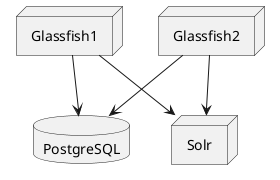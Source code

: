 //http://plantuml.com/component.html#Component
@startuml

node "Glassfish1" {
} 

node "Glassfish2" {
} 

database "PostgreSQL" {
}

node "Solr" {
}

Glassfish1 --> PostgreSQL
Glassfish2 --> PostgreSQL

Glassfish1 --> Solr
Glassfish2 --> Solr

@enduml
